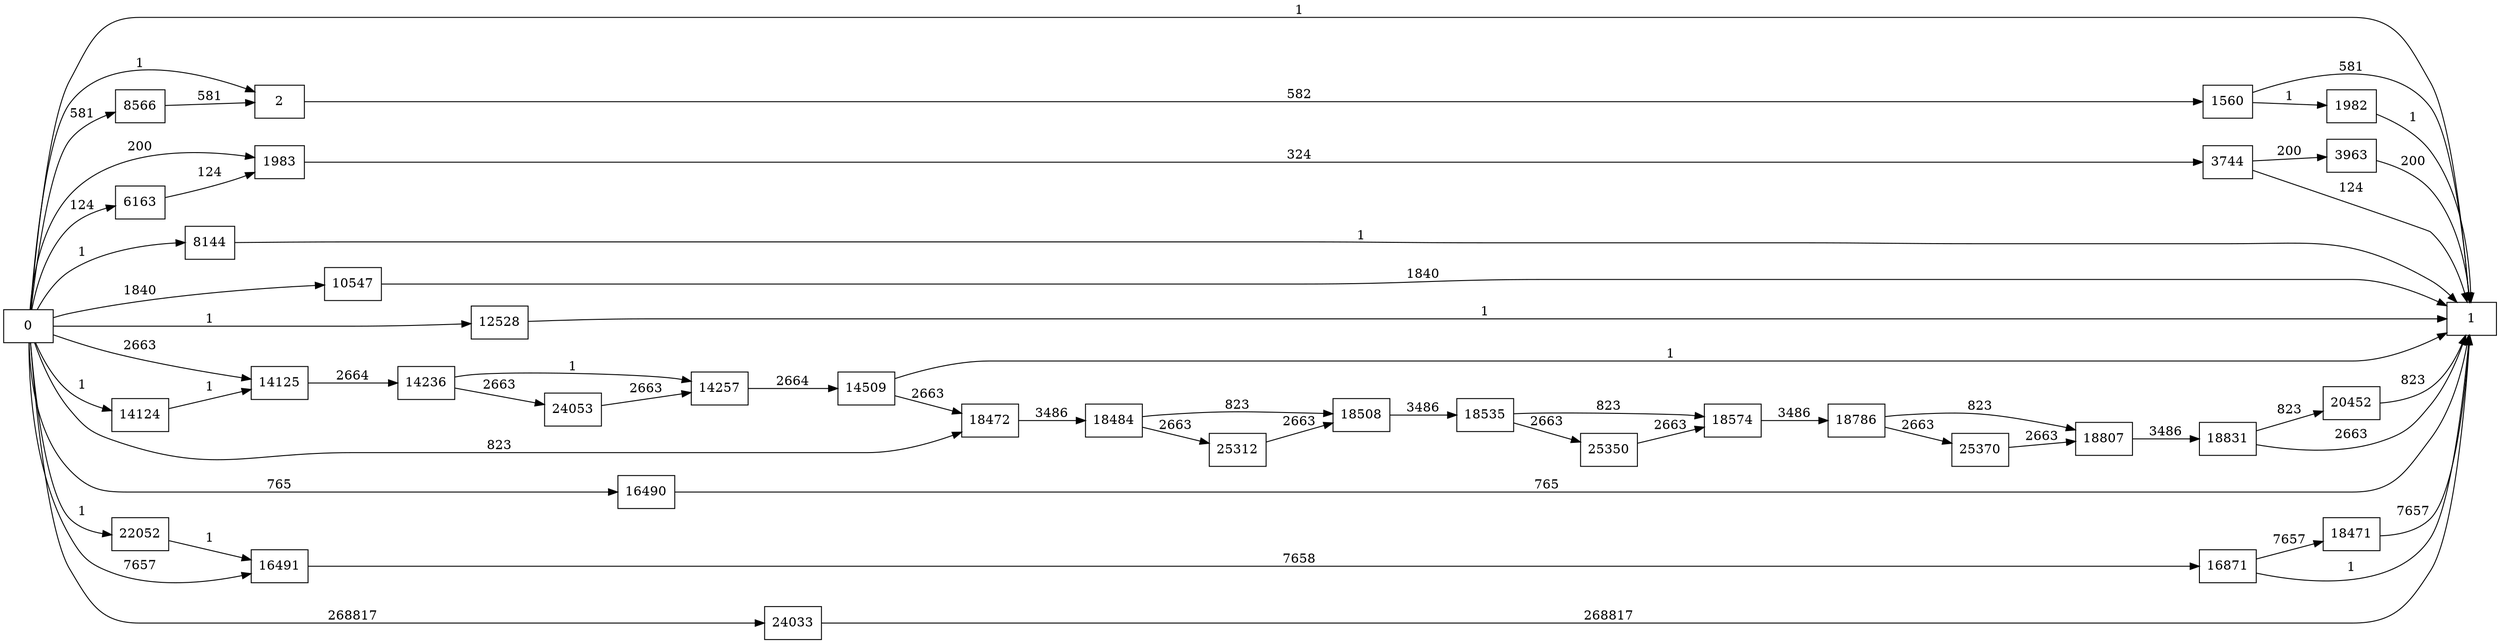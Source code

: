 digraph {
	graph [rankdir=LR]
	node [shape=rectangle]
	2 -> 1560 [label=582]
	1560 -> 1 [label=581]
	1560 -> 1982 [label=1]
	1982 -> 1 [label=1]
	1983 -> 3744 [label=324]
	3744 -> 1 [label=124]
	3744 -> 3963 [label=200]
	3963 -> 1 [label=200]
	6163 -> 1983 [label=124]
	8144 -> 1 [label=1]
	8566 -> 2 [label=581]
	10547 -> 1 [label=1840]
	12528 -> 1 [label=1]
	14124 -> 14125 [label=1]
	14125 -> 14236 [label=2664]
	14236 -> 14257 [label=1]
	14236 -> 24053 [label=2663]
	14257 -> 14509 [label=2664]
	14509 -> 1 [label=1]
	14509 -> 18472 [label=2663]
	16490 -> 1 [label=765]
	16491 -> 16871 [label=7658]
	16871 -> 1 [label=1]
	16871 -> 18471 [label=7657]
	18471 -> 1 [label=7657]
	18472 -> 18484 [label=3486]
	18484 -> 18508 [label=823]
	18484 -> 25312 [label=2663]
	18508 -> 18535 [label=3486]
	18535 -> 18574 [label=823]
	18535 -> 25350 [label=2663]
	18574 -> 18786 [label=3486]
	18786 -> 18807 [label=823]
	18786 -> 25370 [label=2663]
	18807 -> 18831 [label=3486]
	18831 -> 1 [label=2663]
	18831 -> 20452 [label=823]
	20452 -> 1 [label=823]
	22052 -> 16491 [label=1]
	24033 -> 1 [label=268817]
	24053 -> 14257 [label=2663]
	25312 -> 18508 [label=2663]
	25350 -> 18574 [label=2663]
	25370 -> 18807 [label=2663]
	0 -> 2 [label=1]
	0 -> 1983 [label=200]
	0 -> 16491 [label=7657]
	0 -> 18472 [label=823]
	0 -> 14125 [label=2663]
	0 -> 1 [label=1]
	0 -> 6163 [label=124]
	0 -> 8144 [label=1]
	0 -> 8566 [label=581]
	0 -> 10547 [label=1840]
	0 -> 12528 [label=1]
	0 -> 14124 [label=1]
	0 -> 16490 [label=765]
	0 -> 22052 [label=1]
	0 -> 24033 [label=268817]
}

